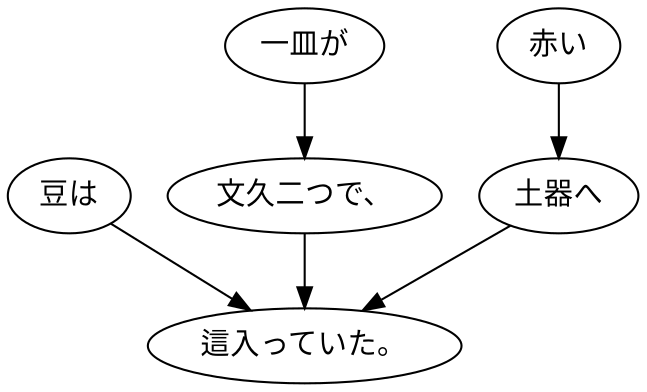 digraph graph2236 {
	node0 [label="豆は"];
	node1 [label="一皿が"];
	node2 [label="文久二つで、"];
	node3 [label="赤い"];
	node4 [label="土器へ"];
	node5 [label="這入っていた。"];
	node0 -> node5;
	node1 -> node2;
	node2 -> node5;
	node3 -> node4;
	node4 -> node5;
}
